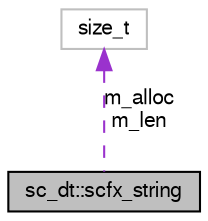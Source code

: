 digraph G
{
  edge [fontname="FreeSans",fontsize="10",labelfontname="FreeSans",labelfontsize="10"];
  node [fontname="FreeSans",fontsize="10",shape=record];
  Node1 [label="sc_dt::scfx_string",height=0.2,width=0.4,color="black", fillcolor="grey75", style="filled" fontcolor="black"];
  Node2 -> Node1 [dir=back,color="darkorchid3",fontsize="10",style="dashed",label="m_alloc\nm_len",fontname="FreeSans"];
  Node2 [label="size_t",height=0.2,width=0.4,color="grey75", fillcolor="white", style="filled"];
}
